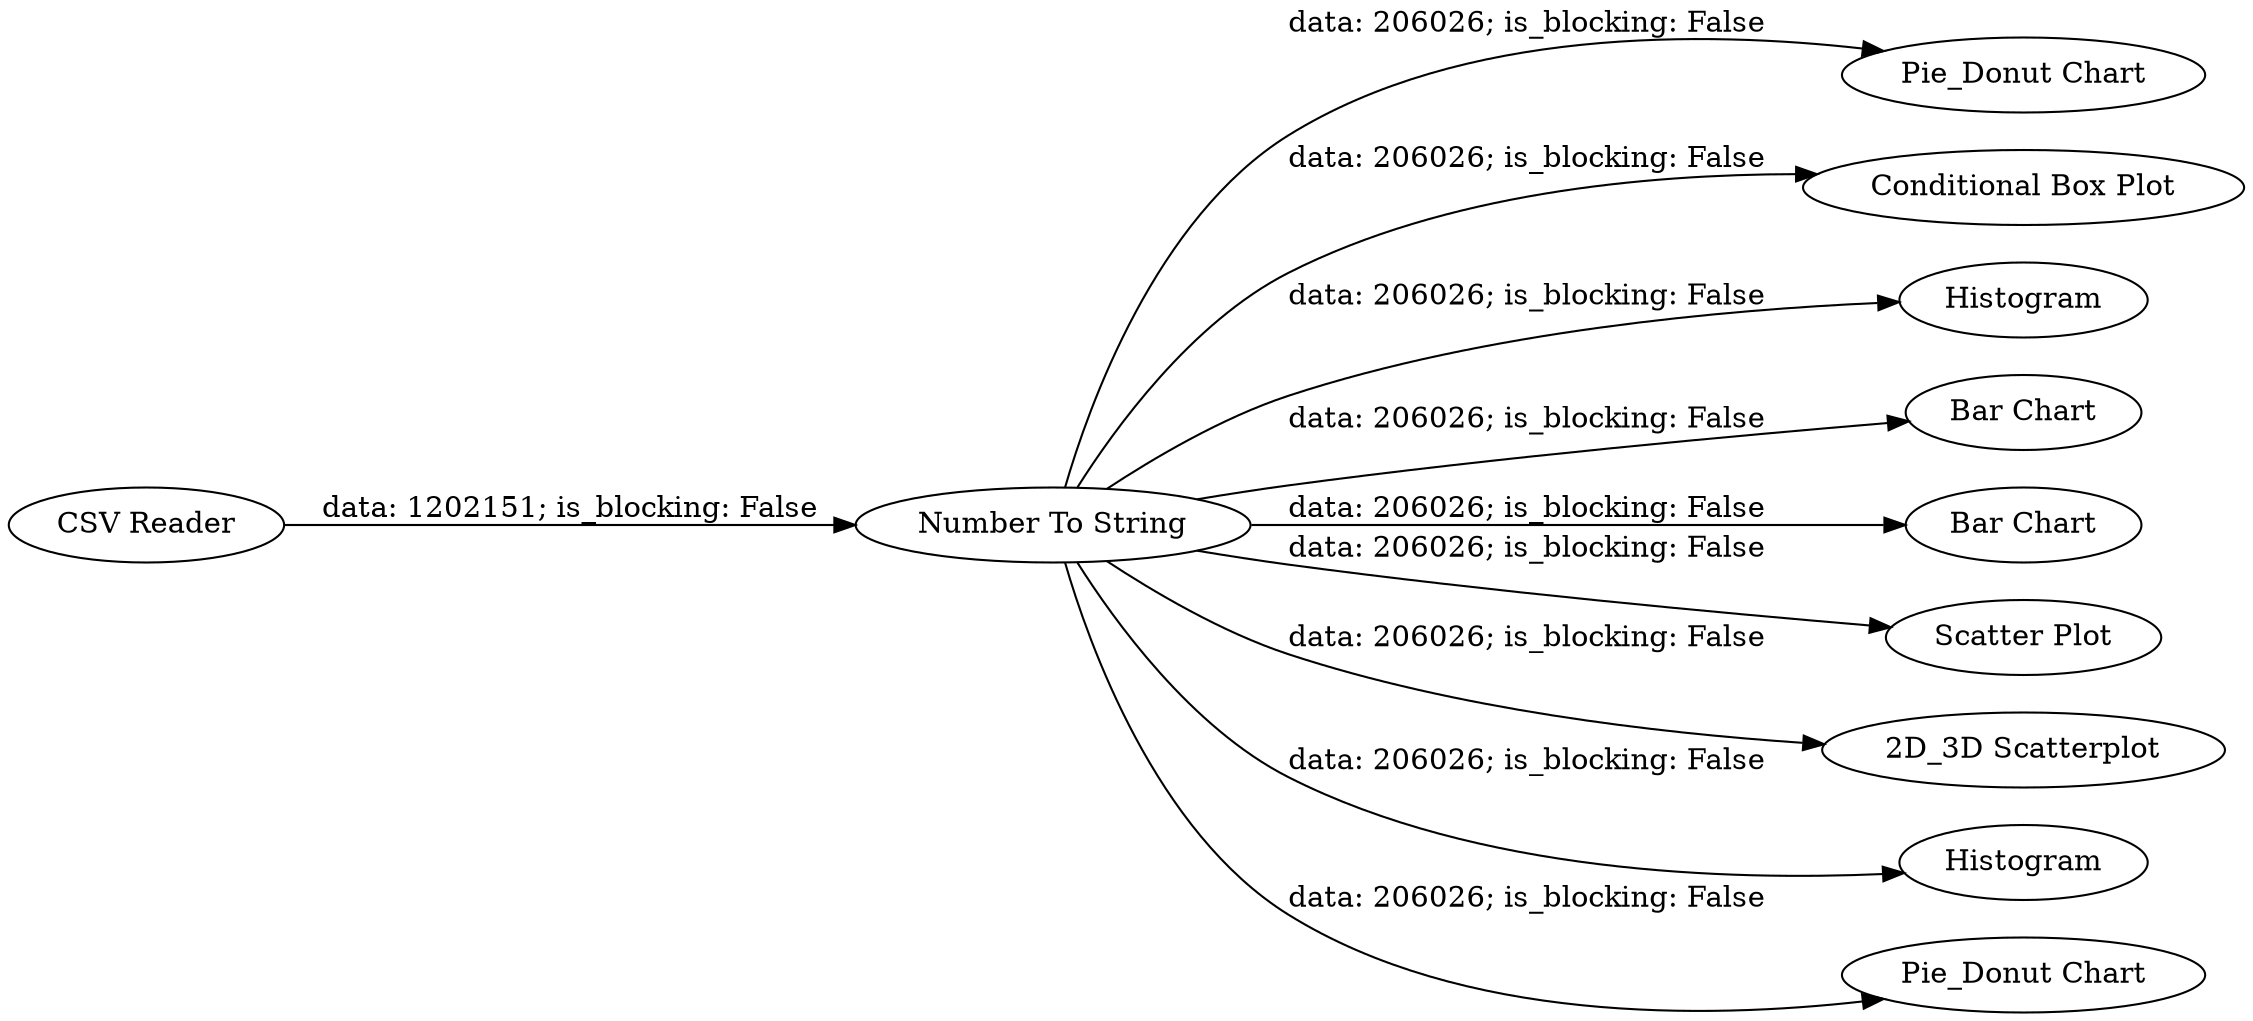 digraph {
	"1830556048390240447_5" [label="Number To String"]
	"1830556048390240447_7" [label="Pie_Donut Chart"]
	"1830556048390240447_13" [label="Conditional Box Plot"]
	"1830556048390240447_12" [label=Histogram]
	"1830556048390240447_9" [label="Bar Chart"]
	"1830556048390240447_8" [label="Bar Chart"]
	"1830556048390240447_10" [label="Scatter Plot"]
	"1830556048390240447_11" [label="2D_3D Scatterplot"]
	"1830556048390240447_14" [label=Histogram]
	"1830556048390240447_6" [label="Pie_Donut Chart"]
	"1830556048390240447_1" [label="CSV Reader"]
	"1830556048390240447_5" -> "1830556048390240447_14" [label="data: 206026; is_blocking: False"]
	"1830556048390240447_5" -> "1830556048390240447_9" [label="data: 206026; is_blocking: False"]
	"1830556048390240447_5" -> "1830556048390240447_6" [label="data: 206026; is_blocking: False"]
	"1830556048390240447_5" -> "1830556048390240447_12" [label="data: 206026; is_blocking: False"]
	"1830556048390240447_5" -> "1830556048390240447_7" [label="data: 206026; is_blocking: False"]
	"1830556048390240447_5" -> "1830556048390240447_8" [label="data: 206026; is_blocking: False"]
	"1830556048390240447_5" -> "1830556048390240447_10" [label="data: 206026; is_blocking: False"]
	"1830556048390240447_5" -> "1830556048390240447_11" [label="data: 206026; is_blocking: False"]
	"1830556048390240447_1" -> "1830556048390240447_5" [label="data: 1202151; is_blocking: False"]
	"1830556048390240447_5" -> "1830556048390240447_13" [label="data: 206026; is_blocking: False"]
	rankdir=LR
}
